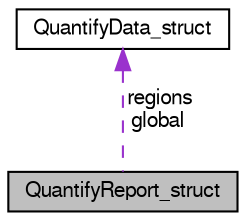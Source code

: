 digraph "QuantifyReport_struct"
{
  bgcolor="transparent";
  edge [fontname="FreeSans",fontsize="10",labelfontname="FreeSans",labelfontsize="10"];
  node [fontname="FreeSans",fontsize="10",shape=record];
  Node1 [label="QuantifyReport_struct",height=0.2,width=0.4,color="black", fillcolor="grey75", style="filled" fontcolor="black"];
  Node2 -> Node1 [dir="back",color="darkorchid3",fontsize="10",style="dashed",label=" regions\nglobal" ,fontname="FreeSans"];
  Node2 [label="QuantifyData_struct",height=0.2,width=0.4,color="black",URL="$struct_quantify_data__struct.html"];
}
